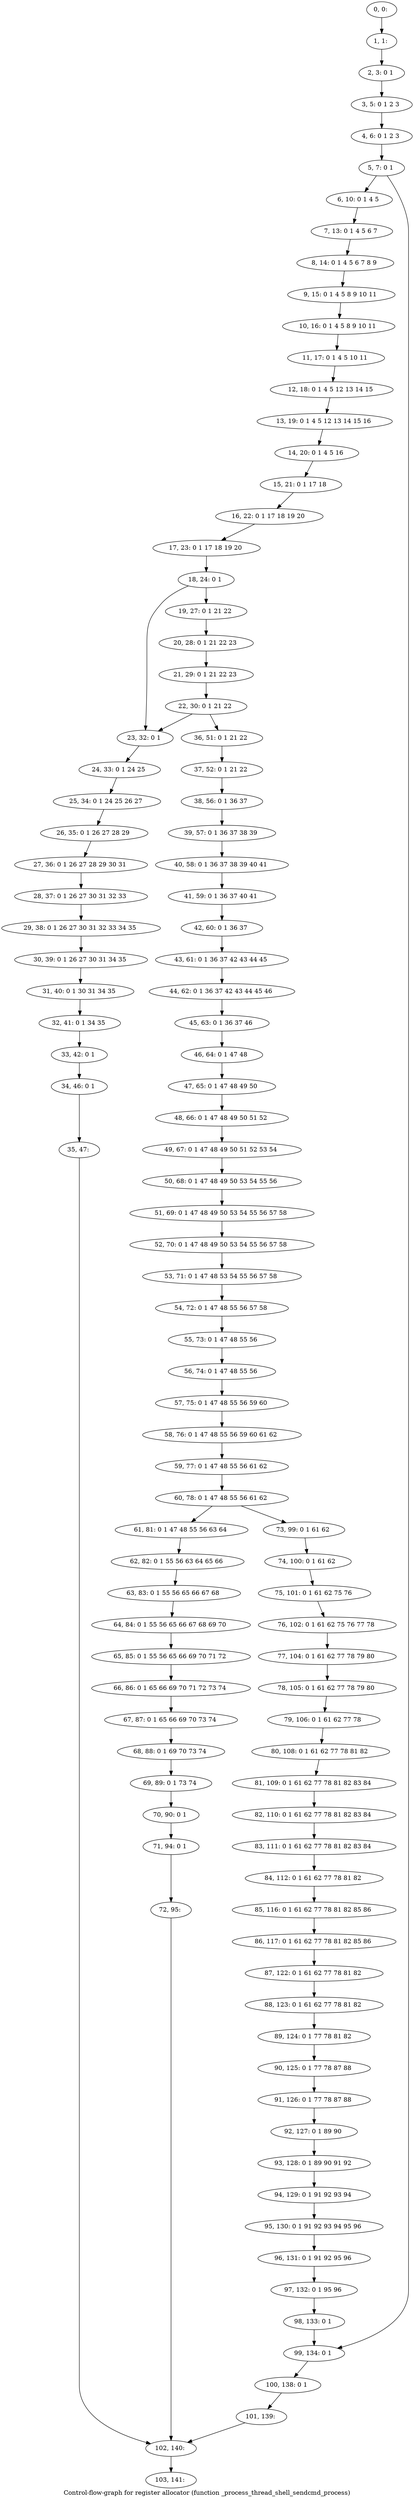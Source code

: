 digraph G {
graph [label="Control-flow-graph for register allocator (function _process_thread_shell_sendcmd_process)"]
0[label="0, 0: "];
1[label="1, 1: "];
2[label="2, 3: 0 1 "];
3[label="3, 5: 0 1 2 3 "];
4[label="4, 6: 0 1 2 3 "];
5[label="5, 7: 0 1 "];
6[label="6, 10: 0 1 4 5 "];
7[label="7, 13: 0 1 4 5 6 7 "];
8[label="8, 14: 0 1 4 5 6 7 8 9 "];
9[label="9, 15: 0 1 4 5 8 9 10 11 "];
10[label="10, 16: 0 1 4 5 8 9 10 11 "];
11[label="11, 17: 0 1 4 5 10 11 "];
12[label="12, 18: 0 1 4 5 12 13 14 15 "];
13[label="13, 19: 0 1 4 5 12 13 14 15 16 "];
14[label="14, 20: 0 1 4 5 16 "];
15[label="15, 21: 0 1 17 18 "];
16[label="16, 22: 0 1 17 18 19 20 "];
17[label="17, 23: 0 1 17 18 19 20 "];
18[label="18, 24: 0 1 "];
19[label="19, 27: 0 1 21 22 "];
20[label="20, 28: 0 1 21 22 23 "];
21[label="21, 29: 0 1 21 22 23 "];
22[label="22, 30: 0 1 21 22 "];
23[label="23, 32: 0 1 "];
24[label="24, 33: 0 1 24 25 "];
25[label="25, 34: 0 1 24 25 26 27 "];
26[label="26, 35: 0 1 26 27 28 29 "];
27[label="27, 36: 0 1 26 27 28 29 30 31 "];
28[label="28, 37: 0 1 26 27 30 31 32 33 "];
29[label="29, 38: 0 1 26 27 30 31 32 33 34 35 "];
30[label="30, 39: 0 1 26 27 30 31 34 35 "];
31[label="31, 40: 0 1 30 31 34 35 "];
32[label="32, 41: 0 1 34 35 "];
33[label="33, 42: 0 1 "];
34[label="34, 46: 0 1 "];
35[label="35, 47: "];
36[label="36, 51: 0 1 21 22 "];
37[label="37, 52: 0 1 21 22 "];
38[label="38, 56: 0 1 36 37 "];
39[label="39, 57: 0 1 36 37 38 39 "];
40[label="40, 58: 0 1 36 37 38 39 40 41 "];
41[label="41, 59: 0 1 36 37 40 41 "];
42[label="42, 60: 0 1 36 37 "];
43[label="43, 61: 0 1 36 37 42 43 44 45 "];
44[label="44, 62: 0 1 36 37 42 43 44 45 46 "];
45[label="45, 63: 0 1 36 37 46 "];
46[label="46, 64: 0 1 47 48 "];
47[label="47, 65: 0 1 47 48 49 50 "];
48[label="48, 66: 0 1 47 48 49 50 51 52 "];
49[label="49, 67: 0 1 47 48 49 50 51 52 53 54 "];
50[label="50, 68: 0 1 47 48 49 50 53 54 55 56 "];
51[label="51, 69: 0 1 47 48 49 50 53 54 55 56 57 58 "];
52[label="52, 70: 0 1 47 48 49 50 53 54 55 56 57 58 "];
53[label="53, 71: 0 1 47 48 53 54 55 56 57 58 "];
54[label="54, 72: 0 1 47 48 55 56 57 58 "];
55[label="55, 73: 0 1 47 48 55 56 "];
56[label="56, 74: 0 1 47 48 55 56 "];
57[label="57, 75: 0 1 47 48 55 56 59 60 "];
58[label="58, 76: 0 1 47 48 55 56 59 60 61 62 "];
59[label="59, 77: 0 1 47 48 55 56 61 62 "];
60[label="60, 78: 0 1 47 48 55 56 61 62 "];
61[label="61, 81: 0 1 47 48 55 56 63 64 "];
62[label="62, 82: 0 1 55 56 63 64 65 66 "];
63[label="63, 83: 0 1 55 56 65 66 67 68 "];
64[label="64, 84: 0 1 55 56 65 66 67 68 69 70 "];
65[label="65, 85: 0 1 55 56 65 66 69 70 71 72 "];
66[label="66, 86: 0 1 65 66 69 70 71 72 73 74 "];
67[label="67, 87: 0 1 65 66 69 70 73 74 "];
68[label="68, 88: 0 1 69 70 73 74 "];
69[label="69, 89: 0 1 73 74 "];
70[label="70, 90: 0 1 "];
71[label="71, 94: 0 1 "];
72[label="72, 95: "];
73[label="73, 99: 0 1 61 62 "];
74[label="74, 100: 0 1 61 62 "];
75[label="75, 101: 0 1 61 62 75 76 "];
76[label="76, 102: 0 1 61 62 75 76 77 78 "];
77[label="77, 104: 0 1 61 62 77 78 79 80 "];
78[label="78, 105: 0 1 61 62 77 78 79 80 "];
79[label="79, 106: 0 1 61 62 77 78 "];
80[label="80, 108: 0 1 61 62 77 78 81 82 "];
81[label="81, 109: 0 1 61 62 77 78 81 82 83 84 "];
82[label="82, 110: 0 1 61 62 77 78 81 82 83 84 "];
83[label="83, 111: 0 1 61 62 77 78 81 82 83 84 "];
84[label="84, 112: 0 1 61 62 77 78 81 82 "];
85[label="85, 116: 0 1 61 62 77 78 81 82 85 86 "];
86[label="86, 117: 0 1 61 62 77 78 81 82 85 86 "];
87[label="87, 122: 0 1 61 62 77 78 81 82 "];
88[label="88, 123: 0 1 61 62 77 78 81 82 "];
89[label="89, 124: 0 1 77 78 81 82 "];
90[label="90, 125: 0 1 77 78 87 88 "];
91[label="91, 126: 0 1 77 78 87 88 "];
92[label="92, 127: 0 1 89 90 "];
93[label="93, 128: 0 1 89 90 91 92 "];
94[label="94, 129: 0 1 91 92 93 94 "];
95[label="95, 130: 0 1 91 92 93 94 95 96 "];
96[label="96, 131: 0 1 91 92 95 96 "];
97[label="97, 132: 0 1 95 96 "];
98[label="98, 133: 0 1 "];
99[label="99, 134: 0 1 "];
100[label="100, 138: 0 1 "];
101[label="101, 139: "];
102[label="102, 140: "];
103[label="103, 141: "];
0->1 ;
1->2 ;
2->3 ;
3->4 ;
4->5 ;
5->6 ;
5->99 ;
6->7 ;
7->8 ;
8->9 ;
9->10 ;
10->11 ;
11->12 ;
12->13 ;
13->14 ;
14->15 ;
15->16 ;
16->17 ;
17->18 ;
18->19 ;
18->23 ;
19->20 ;
20->21 ;
21->22 ;
22->23 ;
22->36 ;
23->24 ;
24->25 ;
25->26 ;
26->27 ;
27->28 ;
28->29 ;
29->30 ;
30->31 ;
31->32 ;
32->33 ;
33->34 ;
34->35 ;
35->102 ;
36->37 ;
37->38 ;
38->39 ;
39->40 ;
40->41 ;
41->42 ;
42->43 ;
43->44 ;
44->45 ;
45->46 ;
46->47 ;
47->48 ;
48->49 ;
49->50 ;
50->51 ;
51->52 ;
52->53 ;
53->54 ;
54->55 ;
55->56 ;
56->57 ;
57->58 ;
58->59 ;
59->60 ;
60->61 ;
60->73 ;
61->62 ;
62->63 ;
63->64 ;
64->65 ;
65->66 ;
66->67 ;
67->68 ;
68->69 ;
69->70 ;
70->71 ;
71->72 ;
72->102 ;
73->74 ;
74->75 ;
75->76 ;
76->77 ;
77->78 ;
78->79 ;
79->80 ;
80->81 ;
81->82 ;
82->83 ;
83->84 ;
84->85 ;
85->86 ;
86->87 ;
87->88 ;
88->89 ;
89->90 ;
90->91 ;
91->92 ;
92->93 ;
93->94 ;
94->95 ;
95->96 ;
96->97 ;
97->98 ;
98->99 ;
99->100 ;
100->101 ;
101->102 ;
102->103 ;
}
